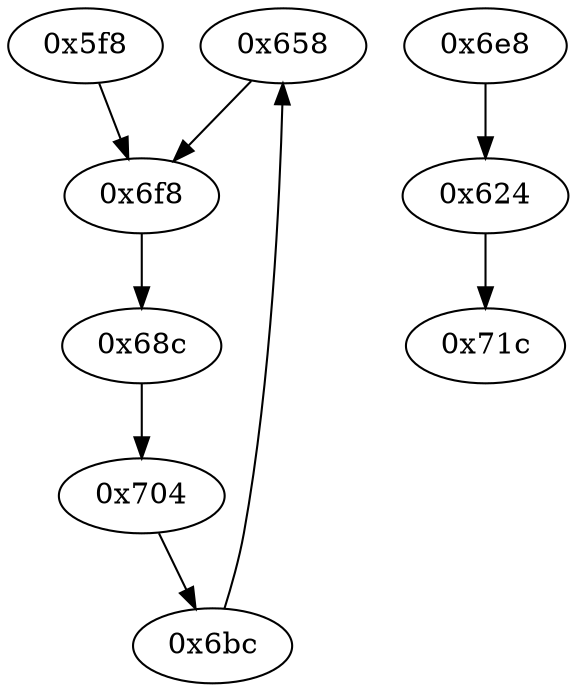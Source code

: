 strict digraph "" {
	"0x658"	 [opcode="[u'ldr', u'cmp', u'mov', u'b']"];
	"0x6f8"	 [opcode="[u'str', u'ldr', u'b']"];
	"0x658" -> "0x6f8";
	"0x6e8"	 [opcode="[u'mov', u'bl', u'ldr', u'b']"];
	"0x624"	 [opcode="[u'ldr', u'cmp', u'mov']"];
	"0x6e8" -> "0x624";
	"0x704"	 [opcode="[u'ldrb', u'ldr', u'ldr', u'cmp', u'mov', u'b']"];
	"0x6bc"	 [opcode="[u'mov', u'bl', u'ldr', u'b']"];
	"0x704" -> "0x6bc";
	"0x68c"	 [opcode="[u'ldr', u'ldr', u'ldrsb', u'cmp', u'mov', u'mov', u'strb', u'ldr', u'b']"];
	"0x68c" -> "0x704";
	"0x71c"	 [opcode="[u'mov', u'sub', u'pop']"];
	"0x5f8"	 [opcode="[u'push', u'add', u'sub', u'add', u'ldr', u'ldr', u'ldr', u'add', u'ldr', u'add', u'b']"];
	"0x5f8" -> "0x6f8";
	"0x624" -> "0x71c";
	"0x6f8" -> "0x68c";
	"0x6bc" -> "0x658";
}
